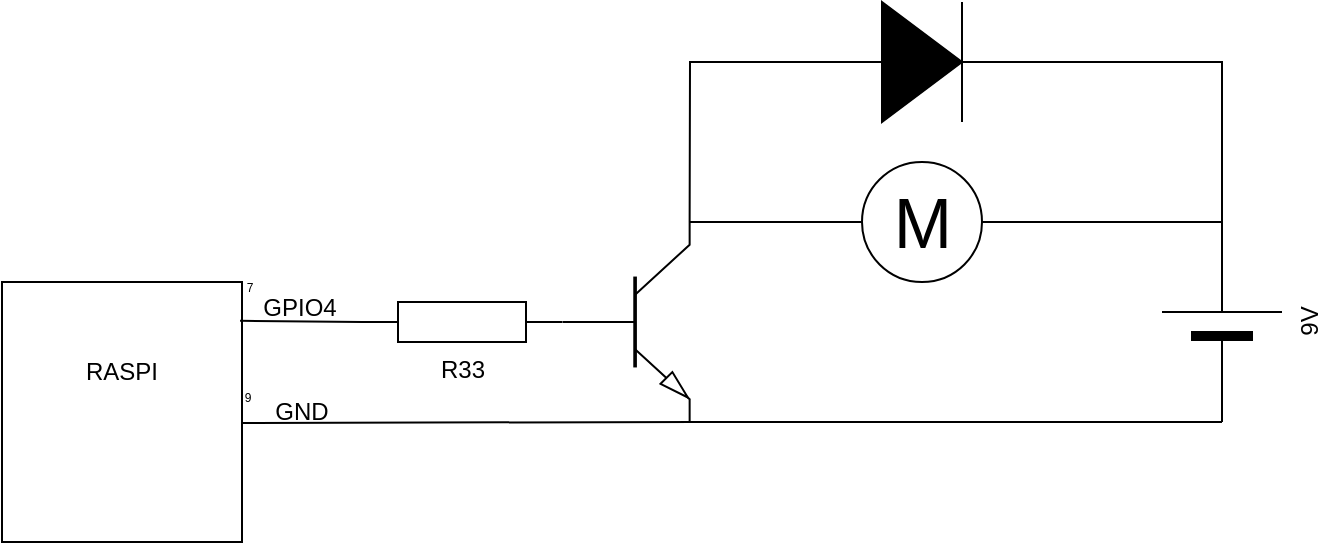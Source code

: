 <mxfile version="21.6.8" type="device">
  <diagram name="Page-1" id="16e2658f-23c8-b752-8be9-c03fbebb8bbe">
    <mxGraphModel dx="1016" dy="598" grid="1" gridSize="10" guides="1" tooltips="1" connect="1" arrows="1" fold="1" page="1" pageScale="1" pageWidth="1100" pageHeight="850" background="none" math="0" shadow="0">
      <root>
        <mxCell id="0" />
        <mxCell id="1" parent="0" />
        <mxCell id="K9JKqmgzr4xo3lOGR5xA-1" value="" style="verticalLabelPosition=bottom;shadow=0;dashed=0;align=center;html=1;verticalAlign=top;shape=mxgraph.electrical.transistors.npn_transistor_5;" vertex="1" parent="1">
          <mxGeometry x="410" y="210" width="64" height="100" as="geometry" />
        </mxCell>
        <mxCell id="K9JKqmgzr4xo3lOGR5xA-2" value="R33" style="pointerEvents=1;verticalLabelPosition=bottom;shadow=0;dashed=0;align=center;html=1;verticalAlign=top;shape=mxgraph.electrical.resistors.resistor_1;" vertex="1" parent="1">
          <mxGeometry x="310" y="250" width="100" height="20" as="geometry" />
        </mxCell>
        <mxCell id="K9JKqmgzr4xo3lOGR5xA-4" value="9V&lt;br&gt;" style="verticalLabelPosition=bottom;shadow=0;dashed=0;align=center;fillColor=strokeColor;html=1;verticalAlign=top;strokeWidth=1;shape=mxgraph.electrical.miscellaneous.monocell_battery;rotation=-90;" vertex="1" parent="1">
          <mxGeometry x="690" y="230" width="100" height="60" as="geometry" />
        </mxCell>
        <mxCell id="K9JKqmgzr4xo3lOGR5xA-5" value="" style="endArrow=none;html=1;rounded=0;" edge="1" parent="1">
          <mxGeometry width="50" height="50" relative="1" as="geometry">
            <mxPoint x="474" y="210" as="sourcePoint" />
            <mxPoint x="560" y="210" as="targetPoint" />
          </mxGeometry>
        </mxCell>
        <mxCell id="K9JKqmgzr4xo3lOGR5xA-7" value="M" style="verticalLabelPosition=middle;shadow=0;dashed=0;align=center;html=1;verticalAlign=middle;strokeWidth=1;shape=ellipse;aspect=fixed;fontSize=35;" vertex="1" parent="1">
          <mxGeometry x="560" y="180" width="60" height="60" as="geometry" />
        </mxCell>
        <mxCell id="K9JKqmgzr4xo3lOGR5xA-8" value="" style="endArrow=none;html=1;rounded=0;entryX=1;entryY=0.5;entryDx=0;entryDy=0;entryPerimeter=0;exitX=1;exitY=0.5;exitDx=0;exitDy=0;" edge="1" parent="1" source="K9JKqmgzr4xo3lOGR5xA-7" target="K9JKqmgzr4xo3lOGR5xA-4">
          <mxGeometry width="50" height="50" relative="1" as="geometry">
            <mxPoint x="650" y="210" as="sourcePoint" />
            <mxPoint x="700" y="160" as="targetPoint" />
          </mxGeometry>
        </mxCell>
        <mxCell id="K9JKqmgzr4xo3lOGR5xA-11" value="" style="endArrow=none;html=1;rounded=0;entryX=0;entryY=0.5;entryDx=0;entryDy=0;entryPerimeter=0;" edge="1" parent="1" target="K9JKqmgzr4xo3lOGR5xA-4">
          <mxGeometry width="50" height="50" relative="1" as="geometry">
            <mxPoint x="474" y="310" as="sourcePoint" />
            <mxPoint x="524" y="260" as="targetPoint" />
          </mxGeometry>
        </mxCell>
        <mxCell id="K9JKqmgzr4xo3lOGR5xA-12" value="" style="pointerEvents=1;fillColor=strokeColor;verticalLabelPosition=bottom;shadow=0;dashed=0;align=center;html=1;verticalAlign=top;shape=mxgraph.electrical.diodes.diode;" vertex="1" parent="1">
          <mxGeometry x="540" y="100" width="100" height="60" as="geometry" />
        </mxCell>
        <mxCell id="K9JKqmgzr4xo3lOGR5xA-14" value="" style="endArrow=none;html=1;rounded=0;exitX=1;exitY=0;exitDx=0;exitDy=0;exitPerimeter=0;" edge="1" parent="1" source="K9JKqmgzr4xo3lOGR5xA-1">
          <mxGeometry width="50" height="50" relative="1" as="geometry">
            <mxPoint x="480" y="210" as="sourcePoint" />
            <mxPoint x="540" y="130" as="targetPoint" />
            <Array as="points">
              <mxPoint x="474" y="130" />
            </Array>
          </mxGeometry>
        </mxCell>
        <mxCell id="K9JKqmgzr4xo3lOGR5xA-16" value="" style="endArrow=none;html=1;rounded=0;entryX=1;entryY=0.5;entryDx=0;entryDy=0;entryPerimeter=0;" edge="1" parent="1" target="K9JKqmgzr4xo3lOGR5xA-12">
          <mxGeometry width="50" height="50" relative="1" as="geometry">
            <mxPoint x="740" y="210" as="sourcePoint" />
            <mxPoint x="790" y="160" as="targetPoint" />
            <Array as="points">
              <mxPoint x="740" y="130" />
            </Array>
          </mxGeometry>
        </mxCell>
        <mxCell id="K9JKqmgzr4xo3lOGR5xA-17" value="" style="rounded=0;whiteSpace=wrap;html=1;" vertex="1" parent="1">
          <mxGeometry x="130" y="240" width="120" height="130" as="geometry" />
        </mxCell>
        <mxCell id="K9JKqmgzr4xo3lOGR5xA-18" value="" style="endArrow=none;html=1;rounded=0;exitX=0.984;exitY=0.542;exitDx=0;exitDy=0;exitPerimeter=0;" edge="1" parent="1">
          <mxGeometry width="50" height="50" relative="1" as="geometry">
            <mxPoint x="250.08" y="310.46" as="sourcePoint" />
            <mxPoint x="476" y="310" as="targetPoint" />
          </mxGeometry>
        </mxCell>
        <mxCell id="K9JKqmgzr4xo3lOGR5xA-19" value="" style="endArrow=none;html=1;rounded=0;exitX=0.992;exitY=0.149;exitDx=0;exitDy=0;exitPerimeter=0;" edge="1" parent="1" source="K9JKqmgzr4xo3lOGR5xA-17">
          <mxGeometry width="50" height="50" relative="1" as="geometry">
            <mxPoint x="260" y="310" as="sourcePoint" />
            <mxPoint x="310" y="260" as="targetPoint" />
          </mxGeometry>
        </mxCell>
        <mxCell id="K9JKqmgzr4xo3lOGR5xA-20" value="&lt;font style=&quot;font-size: 6px;&quot;&gt;9&lt;/font&gt;" style="text;html=1;strokeColor=none;fillColor=none;align=center;verticalAlign=middle;whiteSpace=wrap;rounded=0;" vertex="1" parent="1">
          <mxGeometry x="223" y="281" width="60" height="30" as="geometry" />
        </mxCell>
        <mxCell id="K9JKqmgzr4xo3lOGR5xA-21" value="GND" style="text;html=1;strokeColor=none;fillColor=none;align=center;verticalAlign=middle;whiteSpace=wrap;rounded=0;" vertex="1" parent="1">
          <mxGeometry x="250" y="290" width="60" height="30" as="geometry" />
        </mxCell>
        <mxCell id="K9JKqmgzr4xo3lOGR5xA-22" value="GPIO4" style="text;html=1;strokeColor=none;fillColor=none;align=center;verticalAlign=middle;whiteSpace=wrap;rounded=0;" vertex="1" parent="1">
          <mxGeometry x="249" y="238" width="60" height="30" as="geometry" />
        </mxCell>
        <mxCell id="K9JKqmgzr4xo3lOGR5xA-23" value="&lt;font style=&quot;font-size: 6px;&quot;&gt;7&lt;/font&gt;" style="text;html=1;strokeColor=none;fillColor=none;align=center;verticalAlign=middle;whiteSpace=wrap;rounded=0;" vertex="1" parent="1">
          <mxGeometry x="224" y="226" width="60" height="30" as="geometry" />
        </mxCell>
        <mxCell id="K9JKqmgzr4xo3lOGR5xA-24" value="RASPI" style="text;html=1;strokeColor=none;fillColor=none;align=center;verticalAlign=middle;whiteSpace=wrap;rounded=0;" vertex="1" parent="1">
          <mxGeometry x="160" y="270" width="60" height="30" as="geometry" />
        </mxCell>
      </root>
    </mxGraphModel>
  </diagram>
</mxfile>
